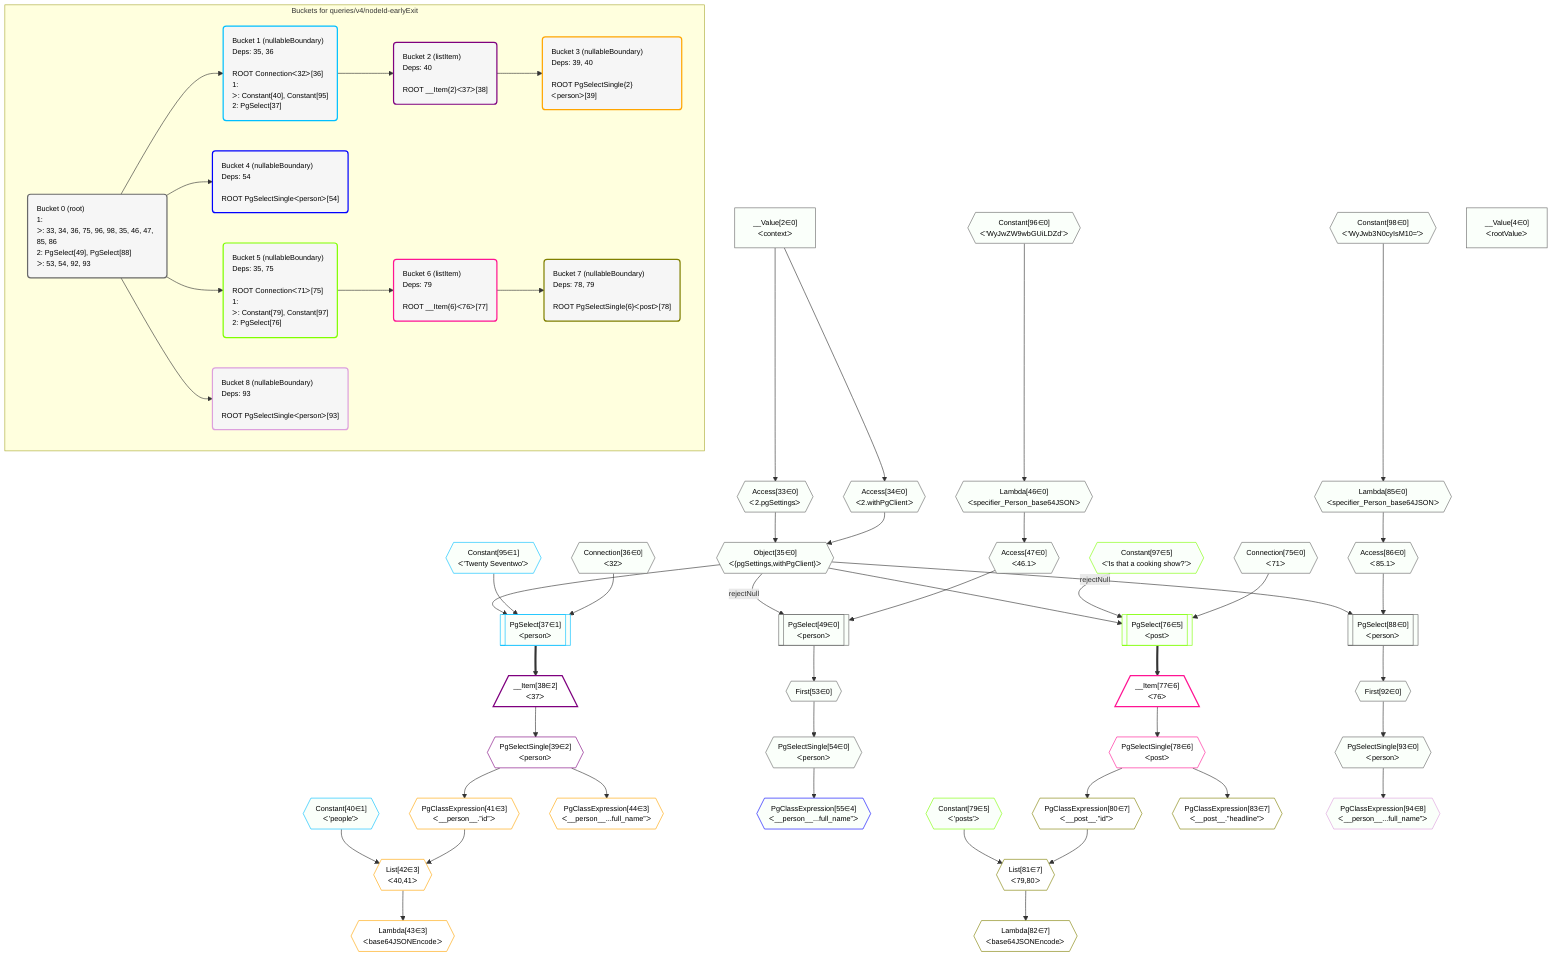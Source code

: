 %%{init: {'themeVariables': { 'fontSize': '12px'}}}%%
graph TD
    classDef path fill:#eee,stroke:#000,color:#000
    classDef plan fill:#fff,stroke-width:1px,color:#000
    classDef itemplan fill:#fff,stroke-width:2px,color:#000
    classDef unbatchedplan fill:#dff,stroke-width:1px,color:#000
    classDef sideeffectplan fill:#fcc,stroke-width:2px,color:#000
    classDef bucket fill:#f6f6f6,color:#000,stroke-width:2px,text-align:left


    %% plan dependencies
    Object35{{"Object[35∈0]<br />ᐸ{pgSettings,withPgClient}ᐳ"}}:::plan
    Access33{{"Access[33∈0]<br />ᐸ2.pgSettingsᐳ"}}:::plan
    Access34{{"Access[34∈0]<br />ᐸ2.withPgClientᐳ"}}:::plan
    Access33 & Access34 --> Object35
    PgSelect49[["PgSelect[49∈0]<br />ᐸpersonᐳ"]]:::plan
    Access47{{"Access[47∈0]<br />ᐸ46.1ᐳ"}}:::plan
    Object35 -->|rejectNull| PgSelect49
    Access47 --> PgSelect49
    PgSelect88[["PgSelect[88∈0]<br />ᐸpersonᐳ"]]:::plan
    Access86{{"Access[86∈0]<br />ᐸ85.1ᐳ"}}:::plan
    Object35 -->|rejectNull| PgSelect88
    Access86 --> PgSelect88
    __Value2["__Value[2∈0]<br />ᐸcontextᐳ"]:::plan
    __Value2 --> Access33
    __Value2 --> Access34
    Lambda46{{"Lambda[46∈0]<br />ᐸspecifier_Person_base64JSONᐳ"}}:::plan
    Constant96{{"Constant[96∈0]<br />ᐸ'WyJwZW9wbGUiLDZd'ᐳ"}}:::plan
    Constant96 --> Lambda46
    Lambda46 --> Access47
    First53{{"First[53∈0]"}}:::plan
    PgSelect49 --> First53
    PgSelectSingle54{{"PgSelectSingle[54∈0]<br />ᐸpersonᐳ"}}:::plan
    First53 --> PgSelectSingle54
    Lambda85{{"Lambda[85∈0]<br />ᐸspecifier_Person_base64JSONᐳ"}}:::plan
    Constant98{{"Constant[98∈0]<br />ᐸ'WyJwb3N0cyIsM10='ᐳ"}}:::plan
    Constant98 --> Lambda85
    Lambda85 --> Access86
    First92{{"First[92∈0]"}}:::plan
    PgSelect88 --> First92
    PgSelectSingle93{{"PgSelectSingle[93∈0]<br />ᐸpersonᐳ"}}:::plan
    First92 --> PgSelectSingle93
    __Value4["__Value[4∈0]<br />ᐸrootValueᐳ"]:::plan
    Connection36{{"Connection[36∈0]<br />ᐸ32ᐳ"}}:::plan
    Connection75{{"Connection[75∈0]<br />ᐸ71ᐳ"}}:::plan
    PgSelect37[["PgSelect[37∈1]<br />ᐸpersonᐳ"]]:::plan
    Constant95{{"Constant[95∈1]<br />ᐸ'Twenty Seventwo'ᐳ"}}:::plan
    Object35 & Constant95 & Connection36 --> PgSelect37
    Constant40{{"Constant[40∈1]<br />ᐸ'people'ᐳ"}}:::plan
    __Item38[/"__Item[38∈2]<br />ᐸ37ᐳ"\]:::itemplan
    PgSelect37 ==> __Item38
    PgSelectSingle39{{"PgSelectSingle[39∈2]<br />ᐸpersonᐳ"}}:::plan
    __Item38 --> PgSelectSingle39
    List42{{"List[42∈3]<br />ᐸ40,41ᐳ"}}:::plan
    PgClassExpression41{{"PgClassExpression[41∈3]<br />ᐸ__person__.”id”ᐳ"}}:::plan
    Constant40 & PgClassExpression41 --> List42
    PgSelectSingle39 --> PgClassExpression41
    Lambda43{{"Lambda[43∈3]<br />ᐸbase64JSONEncodeᐳ"}}:::plan
    List42 --> Lambda43
    PgClassExpression44{{"PgClassExpression[44∈3]<br />ᐸ__person__...full_name”ᐳ"}}:::plan
    PgSelectSingle39 --> PgClassExpression44
    PgClassExpression55{{"PgClassExpression[55∈4]<br />ᐸ__person__...full_name”ᐳ"}}:::plan
    PgSelectSingle54 --> PgClassExpression55
    PgSelect76[["PgSelect[76∈5]<br />ᐸpostᐳ"]]:::plan
    Constant97{{"Constant[97∈5]<br />ᐸ'Is that a cooking show?'ᐳ"}}:::plan
    Object35 & Constant97 & Connection75 --> PgSelect76
    Constant79{{"Constant[79∈5]<br />ᐸ'posts'ᐳ"}}:::plan
    __Item77[/"__Item[77∈6]<br />ᐸ76ᐳ"\]:::itemplan
    PgSelect76 ==> __Item77
    PgSelectSingle78{{"PgSelectSingle[78∈6]<br />ᐸpostᐳ"}}:::plan
    __Item77 --> PgSelectSingle78
    List81{{"List[81∈7]<br />ᐸ79,80ᐳ"}}:::plan
    PgClassExpression80{{"PgClassExpression[80∈7]<br />ᐸ__post__.”id”ᐳ"}}:::plan
    Constant79 & PgClassExpression80 --> List81
    PgSelectSingle78 --> PgClassExpression80
    Lambda82{{"Lambda[82∈7]<br />ᐸbase64JSONEncodeᐳ"}}:::plan
    List81 --> Lambda82
    PgClassExpression83{{"PgClassExpression[83∈7]<br />ᐸ__post__.”headline”ᐳ"}}:::plan
    PgSelectSingle78 --> PgClassExpression83
    PgClassExpression94{{"PgClassExpression[94∈8]<br />ᐸ__person__...full_name”ᐳ"}}:::plan
    PgSelectSingle93 --> PgClassExpression94

    %% define steps

    subgraph "Buckets for queries/v4/nodeId-earlyExit"
    Bucket0("Bucket 0 (root)<br />1: <br />ᐳ: 33, 34, 36, 75, 96, 98, 35, 46, 47, 85, 86<br />2: PgSelect[49], PgSelect[88]<br />ᐳ: 53, 54, 92, 93"):::bucket
    classDef bucket0 stroke:#696969
    class Bucket0,__Value2,__Value4,Access33,Access34,Object35,Connection36,Lambda46,Access47,PgSelect49,First53,PgSelectSingle54,Connection75,Lambda85,Access86,PgSelect88,First92,PgSelectSingle93,Constant96,Constant98 bucket0
    Bucket1("Bucket 1 (nullableBoundary)<br />Deps: 35, 36<br /><br />ROOT Connectionᐸ32ᐳ[36]<br />1: <br />ᐳ: Constant[40], Constant[95]<br />2: PgSelect[37]"):::bucket
    classDef bucket1 stroke:#00bfff
    class Bucket1,PgSelect37,Constant40,Constant95 bucket1
    Bucket2("Bucket 2 (listItem)<br />Deps: 40<br /><br />ROOT __Item{2}ᐸ37ᐳ[38]"):::bucket
    classDef bucket2 stroke:#7f007f
    class Bucket2,__Item38,PgSelectSingle39 bucket2
    Bucket3("Bucket 3 (nullableBoundary)<br />Deps: 39, 40<br /><br />ROOT PgSelectSingle{2}ᐸpersonᐳ[39]"):::bucket
    classDef bucket3 stroke:#ffa500
    class Bucket3,PgClassExpression41,List42,Lambda43,PgClassExpression44 bucket3
    Bucket4("Bucket 4 (nullableBoundary)<br />Deps: 54<br /><br />ROOT PgSelectSingleᐸpersonᐳ[54]"):::bucket
    classDef bucket4 stroke:#0000ff
    class Bucket4,PgClassExpression55 bucket4
    Bucket5("Bucket 5 (nullableBoundary)<br />Deps: 35, 75<br /><br />ROOT Connectionᐸ71ᐳ[75]<br />1: <br />ᐳ: Constant[79], Constant[97]<br />2: PgSelect[76]"):::bucket
    classDef bucket5 stroke:#7fff00
    class Bucket5,PgSelect76,Constant79,Constant97 bucket5
    Bucket6("Bucket 6 (listItem)<br />Deps: 79<br /><br />ROOT __Item{6}ᐸ76ᐳ[77]"):::bucket
    classDef bucket6 stroke:#ff1493
    class Bucket6,__Item77,PgSelectSingle78 bucket6
    Bucket7("Bucket 7 (nullableBoundary)<br />Deps: 78, 79<br /><br />ROOT PgSelectSingle{6}ᐸpostᐳ[78]"):::bucket
    classDef bucket7 stroke:#808000
    class Bucket7,PgClassExpression80,List81,Lambda82,PgClassExpression83 bucket7
    Bucket8("Bucket 8 (nullableBoundary)<br />Deps: 93<br /><br />ROOT PgSelectSingleᐸpersonᐳ[93]"):::bucket
    classDef bucket8 stroke:#dda0dd
    class Bucket8,PgClassExpression94 bucket8
    Bucket0 --> Bucket1 & Bucket4 & Bucket5 & Bucket8
    Bucket1 --> Bucket2
    Bucket2 --> Bucket3
    Bucket5 --> Bucket6
    Bucket6 --> Bucket7
    classDef unary fill:#fafffa,borderWidth:8px
    class Object35,PgSelect49,PgSelect88,Access33,Access34,Lambda46,Access47,First53,PgSelectSingle54,Lambda85,Access86,First92,PgSelectSingle93,__Value2,__Value4,Connection36,Connection75,Constant96,Constant98,PgSelect37,Constant40,Constant95,PgClassExpression55,PgSelect76,Constant79,Constant97,PgClassExpression94 unary
    end